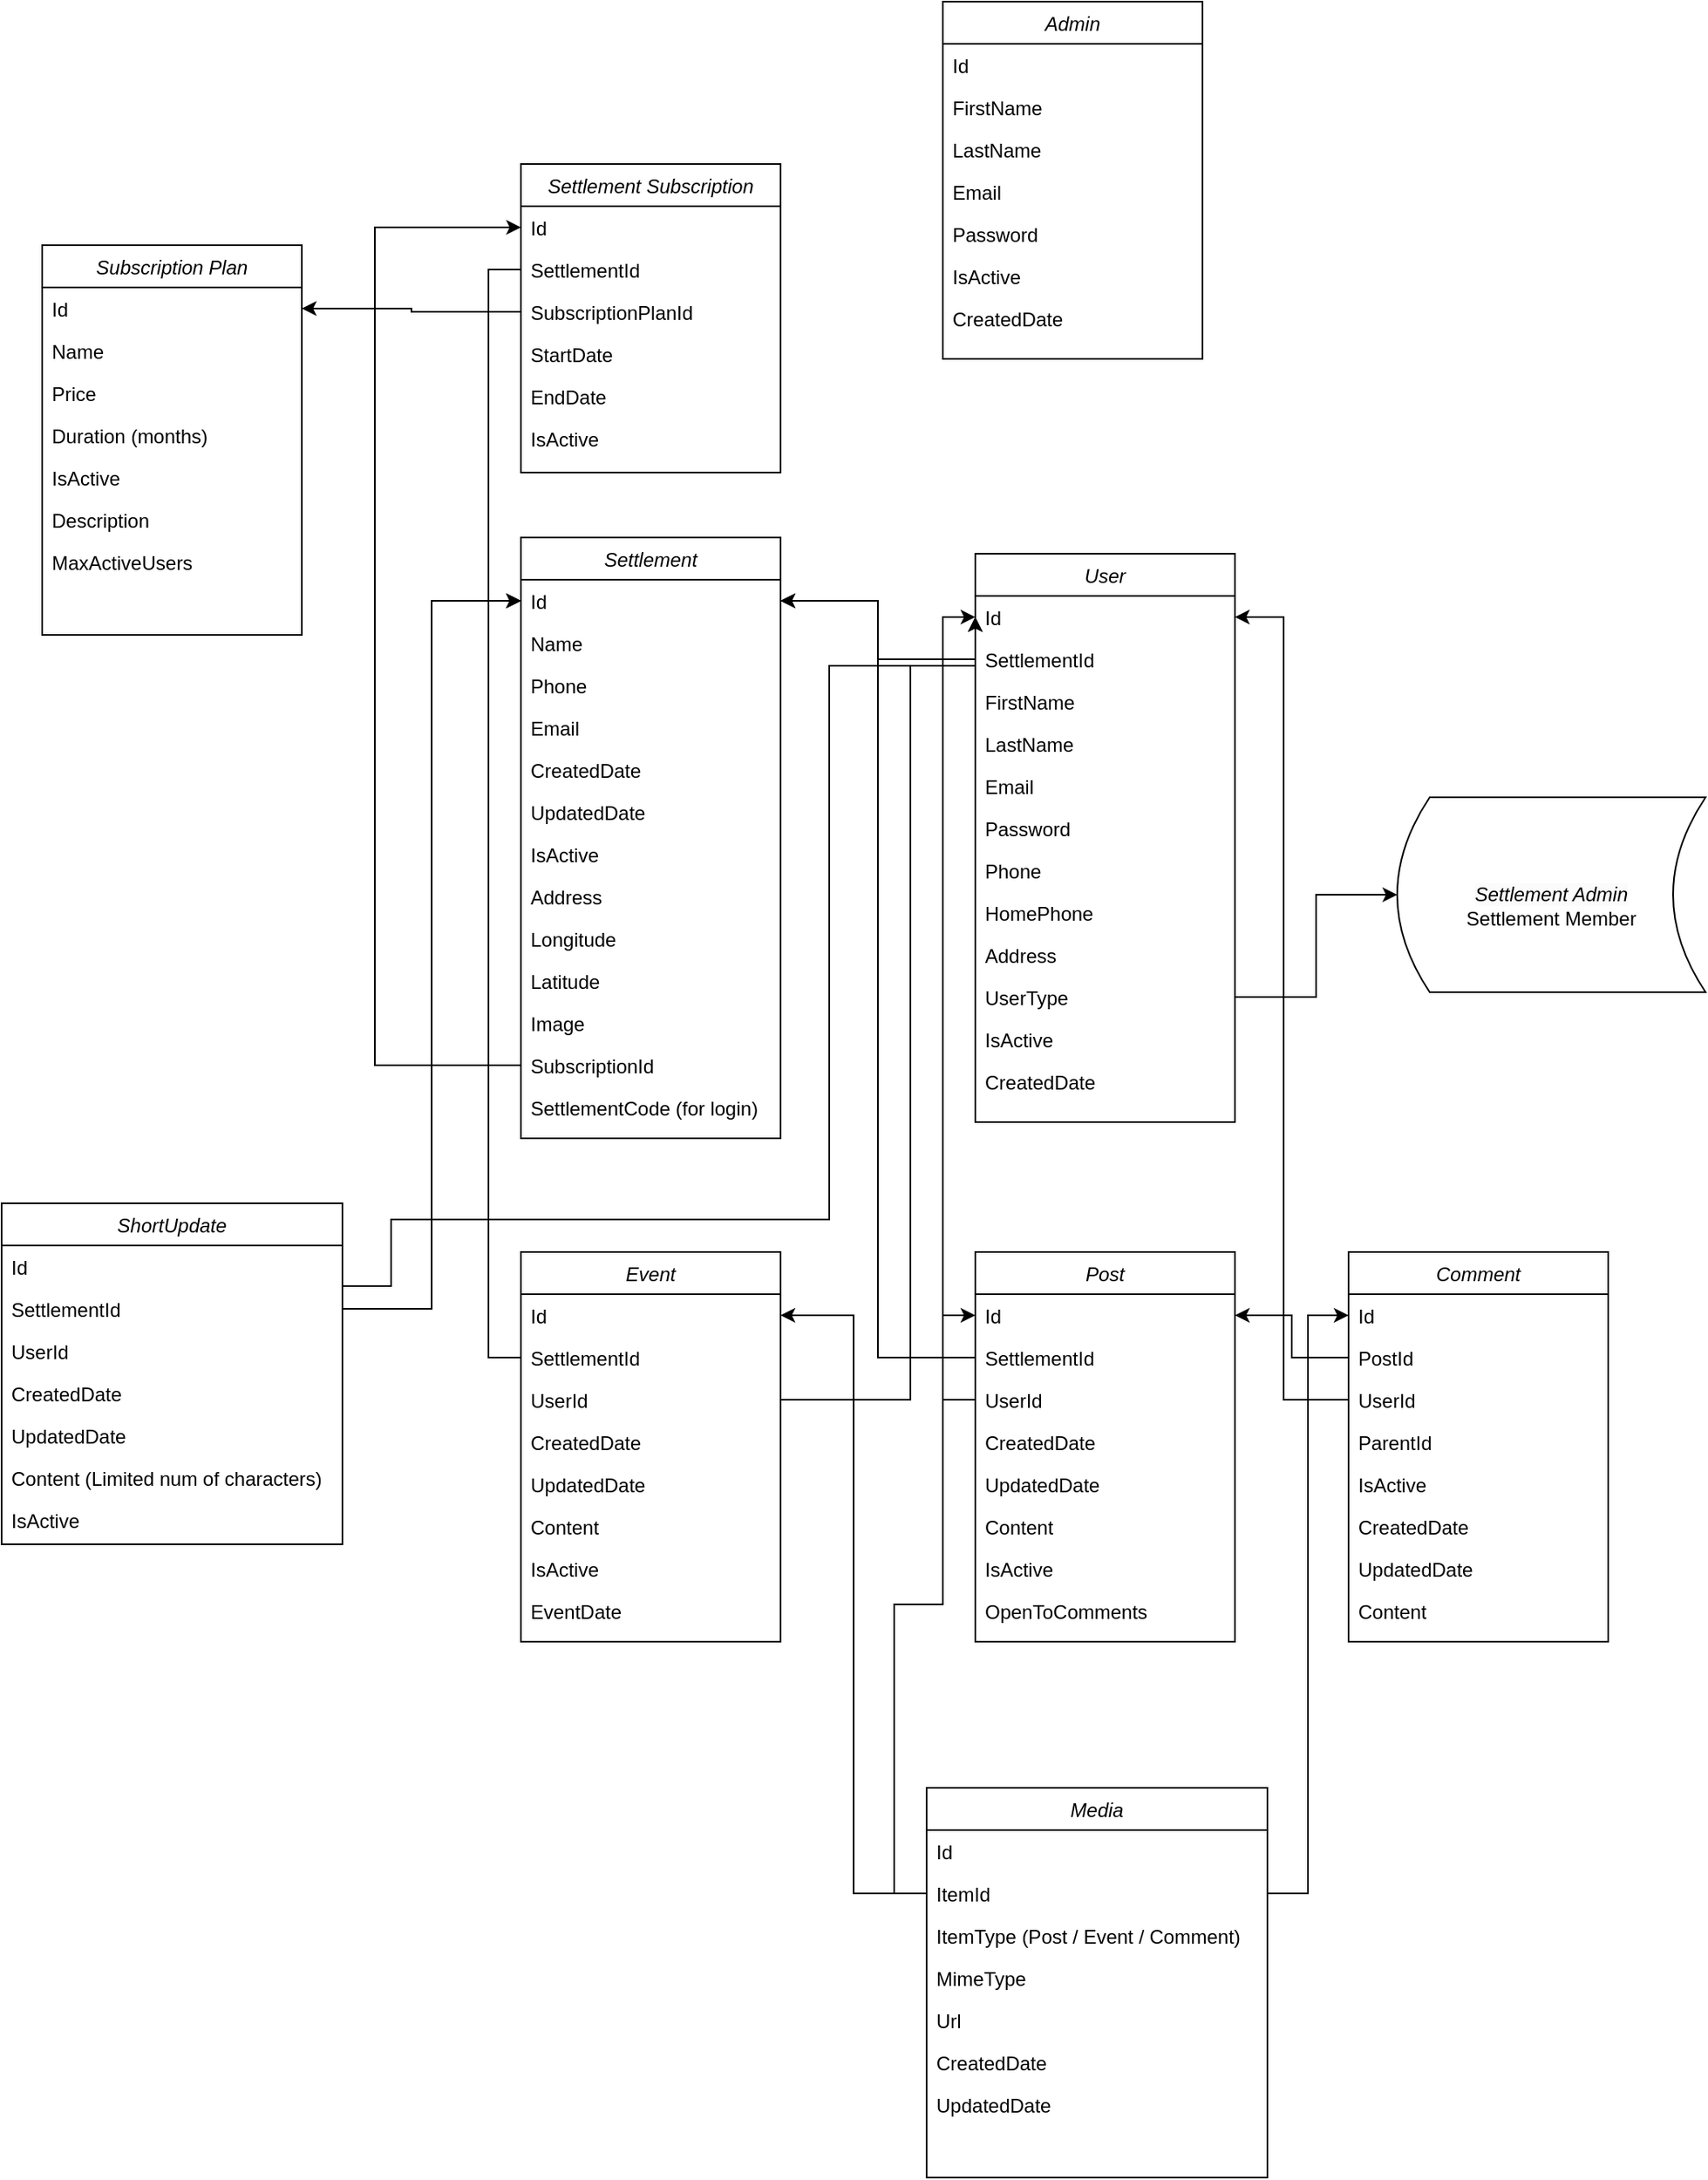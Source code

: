 <mxfile version="21.0.8" type="github">
  <diagram id="C5RBs43oDa-KdzZeNtuy" name="Page-1">
    <mxGraphModel dx="2261" dy="1933" grid="1" gridSize="10" guides="1" tooltips="1" connect="1" arrows="1" fold="1" page="1" pageScale="1" pageWidth="827" pageHeight="1169" math="0" shadow="0">
      <root>
        <mxCell id="WIyWlLk6GJQsqaUBKTNV-0" />
        <mxCell id="WIyWlLk6GJQsqaUBKTNV-1" parent="WIyWlLk6GJQsqaUBKTNV-0" />
        <mxCell id="6Jy79yYlqfqSBgtpnJWL-0" value="Settlement" style="swimlane;fontStyle=2;align=center;verticalAlign=top;childLayout=stackLayout;horizontal=1;startSize=26;horizontalStack=0;resizeParent=1;resizeLast=0;collapsible=1;marginBottom=0;rounded=0;shadow=0;strokeWidth=1;" parent="WIyWlLk6GJQsqaUBKTNV-1" vertex="1">
          <mxGeometry x="270" y="-650" width="160" height="370" as="geometry">
            <mxRectangle x="230" y="140" width="160" height="26" as="alternateBounds" />
          </mxGeometry>
        </mxCell>
        <mxCell id="6Jy79yYlqfqSBgtpnJWL-1" value="Id" style="text;align=left;verticalAlign=top;spacingLeft=4;spacingRight=4;overflow=hidden;rotatable=0;points=[[0,0.5],[1,0.5]];portConstraint=eastwest;" parent="6Jy79yYlqfqSBgtpnJWL-0" vertex="1">
          <mxGeometry y="26" width="160" height="26" as="geometry" />
        </mxCell>
        <mxCell id="6Jy79yYlqfqSBgtpnJWL-2" value="Name" style="text;align=left;verticalAlign=top;spacingLeft=4;spacingRight=4;overflow=hidden;rotatable=0;points=[[0,0.5],[1,0.5]];portConstraint=eastwest;rounded=0;shadow=0;html=0;" parent="6Jy79yYlqfqSBgtpnJWL-0" vertex="1">
          <mxGeometry y="52" width="160" height="26" as="geometry" />
        </mxCell>
        <mxCell id="6Jy79yYlqfqSBgtpnJWL-3" value="Phone" style="text;align=left;verticalAlign=top;spacingLeft=4;spacingRight=4;overflow=hidden;rotatable=0;points=[[0,0.5],[1,0.5]];portConstraint=eastwest;rounded=0;shadow=0;html=0;" parent="6Jy79yYlqfqSBgtpnJWL-0" vertex="1">
          <mxGeometry y="78" width="160" height="26" as="geometry" />
        </mxCell>
        <mxCell id="6Jy79yYlqfqSBgtpnJWL-6" value="Email" style="text;align=left;verticalAlign=top;spacingLeft=4;spacingRight=4;overflow=hidden;rotatable=0;points=[[0,0.5],[1,0.5]];portConstraint=eastwest;rounded=0;shadow=0;html=0;" parent="6Jy79yYlqfqSBgtpnJWL-0" vertex="1">
          <mxGeometry y="104" width="160" height="26" as="geometry" />
        </mxCell>
        <mxCell id="6Jy79yYlqfqSBgtpnJWL-7" value="CreatedDate" style="text;align=left;verticalAlign=top;spacingLeft=4;spacingRight=4;overflow=hidden;rotatable=0;points=[[0,0.5],[1,0.5]];portConstraint=eastwest;rounded=0;shadow=0;html=0;" parent="6Jy79yYlqfqSBgtpnJWL-0" vertex="1">
          <mxGeometry y="130" width="160" height="26" as="geometry" />
        </mxCell>
        <mxCell id="6Jy79yYlqfqSBgtpnJWL-8" value="UpdatedDate" style="text;align=left;verticalAlign=top;spacingLeft=4;spacingRight=4;overflow=hidden;rotatable=0;points=[[0,0.5],[1,0.5]];portConstraint=eastwest;rounded=0;shadow=0;html=0;" parent="6Jy79yYlqfqSBgtpnJWL-0" vertex="1">
          <mxGeometry y="156" width="160" height="26" as="geometry" />
        </mxCell>
        <mxCell id="6Jy79yYlqfqSBgtpnJWL-9" value="IsActive" style="text;align=left;verticalAlign=top;spacingLeft=4;spacingRight=4;overflow=hidden;rotatable=0;points=[[0,0.5],[1,0.5]];portConstraint=eastwest;rounded=0;shadow=0;html=0;" parent="6Jy79yYlqfqSBgtpnJWL-0" vertex="1">
          <mxGeometry y="182" width="160" height="26" as="geometry" />
        </mxCell>
        <mxCell id="6Jy79yYlqfqSBgtpnJWL-11" value="Address" style="text;align=left;verticalAlign=top;spacingLeft=4;spacingRight=4;overflow=hidden;rotatable=0;points=[[0,0.5],[1,0.5]];portConstraint=eastwest;rounded=0;shadow=0;html=0;" parent="6Jy79yYlqfqSBgtpnJWL-0" vertex="1">
          <mxGeometry y="208" width="160" height="26" as="geometry" />
        </mxCell>
        <mxCell id="6Jy79yYlqfqSBgtpnJWL-12" value="Longitude" style="text;align=left;verticalAlign=top;spacingLeft=4;spacingRight=4;overflow=hidden;rotatable=0;points=[[0,0.5],[1,0.5]];portConstraint=eastwest;rounded=0;shadow=0;html=0;" parent="6Jy79yYlqfqSBgtpnJWL-0" vertex="1">
          <mxGeometry y="234" width="160" height="26" as="geometry" />
        </mxCell>
        <mxCell id="6Jy79yYlqfqSBgtpnJWL-13" value="Latitude" style="text;align=left;verticalAlign=top;spacingLeft=4;spacingRight=4;overflow=hidden;rotatable=0;points=[[0,0.5],[1,0.5]];portConstraint=eastwest;rounded=0;shadow=0;html=0;" parent="6Jy79yYlqfqSBgtpnJWL-0" vertex="1">
          <mxGeometry y="260" width="160" height="26" as="geometry" />
        </mxCell>
        <mxCell id="6Jy79yYlqfqSBgtpnJWL-14" value="Image" style="text;align=left;verticalAlign=top;spacingLeft=4;spacingRight=4;overflow=hidden;rotatable=0;points=[[0,0.5],[1,0.5]];portConstraint=eastwest;rounded=0;shadow=0;html=0;" parent="6Jy79yYlqfqSBgtpnJWL-0" vertex="1">
          <mxGeometry y="286" width="160" height="26" as="geometry" />
        </mxCell>
        <mxCell id="6Jy79yYlqfqSBgtpnJWL-34" value="SubscriptionId" style="text;align=left;verticalAlign=top;spacingLeft=4;spacingRight=4;overflow=hidden;rotatable=0;points=[[0,0.5],[1,0.5]];portConstraint=eastwest;rounded=0;shadow=0;html=0;" parent="6Jy79yYlqfqSBgtpnJWL-0" vertex="1">
          <mxGeometry y="312" width="160" height="26" as="geometry" />
        </mxCell>
        <mxCell id="8EByUNq65-14tvnPOCrT-15" value="SettlementCode (for login)" style="text;align=left;verticalAlign=top;spacingLeft=4;spacingRight=4;overflow=hidden;rotatable=0;points=[[0,0.5],[1,0.5]];portConstraint=eastwest;rounded=0;shadow=0;html=0;" vertex="1" parent="6Jy79yYlqfqSBgtpnJWL-0">
          <mxGeometry y="338" width="160" height="26" as="geometry" />
        </mxCell>
        <mxCell id="6Jy79yYlqfqSBgtpnJWL-15" value="User" style="swimlane;fontStyle=2;align=center;verticalAlign=top;childLayout=stackLayout;horizontal=1;startSize=26;horizontalStack=0;resizeParent=1;resizeLast=0;collapsible=1;marginBottom=0;rounded=0;shadow=0;strokeWidth=1;" parent="WIyWlLk6GJQsqaUBKTNV-1" vertex="1">
          <mxGeometry x="550" y="-640" width="160" height="350" as="geometry">
            <mxRectangle x="230" y="140" width="160" height="26" as="alternateBounds" />
          </mxGeometry>
        </mxCell>
        <mxCell id="6Jy79yYlqfqSBgtpnJWL-16" value="Id" style="text;align=left;verticalAlign=top;spacingLeft=4;spacingRight=4;overflow=hidden;rotatable=0;points=[[0,0.5],[1,0.5]];portConstraint=eastwest;" parent="6Jy79yYlqfqSBgtpnJWL-15" vertex="1">
          <mxGeometry y="26" width="160" height="26" as="geometry" />
        </mxCell>
        <mxCell id="6Jy79yYlqfqSBgtpnJWL-22" value="SettlementId" style="text;align=left;verticalAlign=top;spacingLeft=4;spacingRight=4;overflow=hidden;rotatable=0;points=[[0,0.5],[1,0.5]];portConstraint=eastwest;" parent="6Jy79yYlqfqSBgtpnJWL-15" vertex="1">
          <mxGeometry y="52" width="160" height="26" as="geometry" />
        </mxCell>
        <mxCell id="6Jy79yYlqfqSBgtpnJWL-23" value="FirstName" style="text;align=left;verticalAlign=top;spacingLeft=4;spacingRight=4;overflow=hidden;rotatable=0;points=[[0,0.5],[1,0.5]];portConstraint=eastwest;" parent="6Jy79yYlqfqSBgtpnJWL-15" vertex="1">
          <mxGeometry y="78" width="160" height="26" as="geometry" />
        </mxCell>
        <mxCell id="6Jy79yYlqfqSBgtpnJWL-24" value="LastName" style="text;align=left;verticalAlign=top;spacingLeft=4;spacingRight=4;overflow=hidden;rotatable=0;points=[[0,0.5],[1,0.5]];portConstraint=eastwest;" parent="6Jy79yYlqfqSBgtpnJWL-15" vertex="1">
          <mxGeometry y="104" width="160" height="26" as="geometry" />
        </mxCell>
        <mxCell id="6Jy79yYlqfqSBgtpnJWL-25" value="Email" style="text;align=left;verticalAlign=top;spacingLeft=4;spacingRight=4;overflow=hidden;rotatable=0;points=[[0,0.5],[1,0.5]];portConstraint=eastwest;" parent="6Jy79yYlqfqSBgtpnJWL-15" vertex="1">
          <mxGeometry y="130" width="160" height="26" as="geometry" />
        </mxCell>
        <mxCell id="8EByUNq65-14tvnPOCrT-14" value="Password" style="text;align=left;verticalAlign=top;spacingLeft=4;spacingRight=4;overflow=hidden;rotatable=0;points=[[0,0.5],[1,0.5]];portConstraint=eastwest;" vertex="1" parent="6Jy79yYlqfqSBgtpnJWL-15">
          <mxGeometry y="156" width="160" height="26" as="geometry" />
        </mxCell>
        <mxCell id="6Jy79yYlqfqSBgtpnJWL-26" value="Phone" style="text;align=left;verticalAlign=top;spacingLeft=4;spacingRight=4;overflow=hidden;rotatable=0;points=[[0,0.5],[1,0.5]];portConstraint=eastwest;" parent="6Jy79yYlqfqSBgtpnJWL-15" vertex="1">
          <mxGeometry y="182" width="160" height="26" as="geometry" />
        </mxCell>
        <mxCell id="6Jy79yYlqfqSBgtpnJWL-27" value="HomePhone" style="text;align=left;verticalAlign=top;spacingLeft=4;spacingRight=4;overflow=hidden;rotatable=0;points=[[0,0.5],[1,0.5]];portConstraint=eastwest;" parent="6Jy79yYlqfqSBgtpnJWL-15" vertex="1">
          <mxGeometry y="208" width="160" height="26" as="geometry" />
        </mxCell>
        <mxCell id="6Jy79yYlqfqSBgtpnJWL-28" value="Address" style="text;align=left;verticalAlign=top;spacingLeft=4;spacingRight=4;overflow=hidden;rotatable=0;points=[[0,0.5],[1,0.5]];portConstraint=eastwest;" parent="6Jy79yYlqfqSBgtpnJWL-15" vertex="1">
          <mxGeometry y="234" width="160" height="26" as="geometry" />
        </mxCell>
        <mxCell id="6Jy79yYlqfqSBgtpnJWL-29" value="UserType" style="text;align=left;verticalAlign=top;spacingLeft=4;spacingRight=4;overflow=hidden;rotatable=0;points=[[0,0.5],[1,0.5]];portConstraint=eastwest;" parent="6Jy79yYlqfqSBgtpnJWL-15" vertex="1">
          <mxGeometry y="260" width="160" height="26" as="geometry" />
        </mxCell>
        <mxCell id="6Jy79yYlqfqSBgtpnJWL-33" value="IsActive" style="text;align=left;verticalAlign=top;spacingLeft=4;spacingRight=4;overflow=hidden;rotatable=0;points=[[0,0.5],[1,0.5]];portConstraint=eastwest;" parent="6Jy79yYlqfqSBgtpnJWL-15" vertex="1">
          <mxGeometry y="286" width="160" height="26" as="geometry" />
        </mxCell>
        <mxCell id="8EByUNq65-14tvnPOCrT-13" value="CreatedDate" style="text;align=left;verticalAlign=top;spacingLeft=4;spacingRight=4;overflow=hidden;rotatable=0;points=[[0,0.5],[1,0.5]];portConstraint=eastwest;" vertex="1" parent="6Jy79yYlqfqSBgtpnJWL-15">
          <mxGeometry y="312" width="160" height="26" as="geometry" />
        </mxCell>
        <mxCell id="6Jy79yYlqfqSBgtpnJWL-30" value="&lt;br&gt;&lt;span style=&quot;color: rgb(0, 0, 0); font-family: Helvetica; font-size: 12px; font-style: italic; font-variant-ligatures: normal; font-variant-caps: normal; font-weight: 400; letter-spacing: normal; orphans: 2; text-align: center; text-indent: 0px; text-transform: none; widows: 2; word-spacing: 0px; -webkit-text-stroke-width: 0px; background-color: rgb(251, 251, 251); text-decoration-thickness: initial; text-decoration-style: initial; text-decoration-color: initial; float: none; display: inline !important;&quot;&gt;Settlement Admin&lt;br&gt;&lt;/span&gt;Settlement Member" style="shape=dataStorage;whiteSpace=wrap;html=1;fixedSize=1;" parent="WIyWlLk6GJQsqaUBKTNV-1" vertex="1">
          <mxGeometry x="810" y="-490" width="190" height="120" as="geometry" />
        </mxCell>
        <mxCell id="6Jy79yYlqfqSBgtpnJWL-31" style="edgeStyle=orthogonalEdgeStyle;rounded=0;orthogonalLoop=1;jettySize=auto;html=1;entryX=0;entryY=0.5;entryDx=0;entryDy=0;" parent="WIyWlLk6GJQsqaUBKTNV-1" source="6Jy79yYlqfqSBgtpnJWL-29" target="6Jy79yYlqfqSBgtpnJWL-30" edge="1">
          <mxGeometry relative="1" as="geometry" />
        </mxCell>
        <mxCell id="6Jy79yYlqfqSBgtpnJWL-32" style="edgeStyle=orthogonalEdgeStyle;rounded=0;orthogonalLoop=1;jettySize=auto;html=1;entryX=1;entryY=0.5;entryDx=0;entryDy=0;" parent="WIyWlLk6GJQsqaUBKTNV-1" source="6Jy79yYlqfqSBgtpnJWL-22" target="6Jy79yYlqfqSBgtpnJWL-1" edge="1">
          <mxGeometry relative="1" as="geometry" />
        </mxCell>
        <mxCell id="6Jy79yYlqfqSBgtpnJWL-35" value="Post" style="swimlane;fontStyle=2;align=center;verticalAlign=top;childLayout=stackLayout;horizontal=1;startSize=26;horizontalStack=0;resizeParent=1;resizeLast=0;collapsible=1;marginBottom=0;rounded=0;shadow=0;strokeWidth=1;" parent="WIyWlLk6GJQsqaUBKTNV-1" vertex="1">
          <mxGeometry x="550" y="-210" width="160" height="240" as="geometry">
            <mxRectangle x="230" y="140" width="160" height="26" as="alternateBounds" />
          </mxGeometry>
        </mxCell>
        <mxCell id="6Jy79yYlqfqSBgtpnJWL-36" value="Id" style="text;align=left;verticalAlign=top;spacingLeft=4;spacingRight=4;overflow=hidden;rotatable=0;points=[[0,0.5],[1,0.5]];portConstraint=eastwest;" parent="6Jy79yYlqfqSBgtpnJWL-35" vertex="1">
          <mxGeometry y="26" width="160" height="26" as="geometry" />
        </mxCell>
        <mxCell id="6Jy79yYlqfqSBgtpnJWL-37" value="SettlementId" style="text;align=left;verticalAlign=top;spacingLeft=4;spacingRight=4;overflow=hidden;rotatable=0;points=[[0,0.5],[1,0.5]];portConstraint=eastwest;" parent="6Jy79yYlqfqSBgtpnJWL-35" vertex="1">
          <mxGeometry y="52" width="160" height="26" as="geometry" />
        </mxCell>
        <mxCell id="6Jy79yYlqfqSBgtpnJWL-38" value="UserId" style="text;align=left;verticalAlign=top;spacingLeft=4;spacingRight=4;overflow=hidden;rotatable=0;points=[[0,0.5],[1,0.5]];portConstraint=eastwest;" parent="6Jy79yYlqfqSBgtpnJWL-35" vertex="1">
          <mxGeometry y="78" width="160" height="26" as="geometry" />
        </mxCell>
        <mxCell id="6Jy79yYlqfqSBgtpnJWL-39" value="CreatedDate" style="text;align=left;verticalAlign=top;spacingLeft=4;spacingRight=4;overflow=hidden;rotatable=0;points=[[0,0.5],[1,0.5]];portConstraint=eastwest;" parent="6Jy79yYlqfqSBgtpnJWL-35" vertex="1">
          <mxGeometry y="104" width="160" height="26" as="geometry" />
        </mxCell>
        <mxCell id="6Jy79yYlqfqSBgtpnJWL-40" value="UpdatedDate" style="text;align=left;verticalAlign=top;spacingLeft=4;spacingRight=4;overflow=hidden;rotatable=0;points=[[0,0.5],[1,0.5]];portConstraint=eastwest;" parent="6Jy79yYlqfqSBgtpnJWL-35" vertex="1">
          <mxGeometry y="130" width="160" height="26" as="geometry" />
        </mxCell>
        <mxCell id="6Jy79yYlqfqSBgtpnJWL-41" value="Content" style="text;align=left;verticalAlign=top;spacingLeft=4;spacingRight=4;overflow=hidden;rotatable=0;points=[[0,0.5],[1,0.5]];portConstraint=eastwest;" parent="6Jy79yYlqfqSBgtpnJWL-35" vertex="1">
          <mxGeometry y="156" width="160" height="26" as="geometry" />
        </mxCell>
        <mxCell id="6Jy79yYlqfqSBgtpnJWL-45" value="IsActive" style="text;align=left;verticalAlign=top;spacingLeft=4;spacingRight=4;overflow=hidden;rotatable=0;points=[[0,0.5],[1,0.5]];portConstraint=eastwest;" parent="6Jy79yYlqfqSBgtpnJWL-35" vertex="1">
          <mxGeometry y="182" width="160" height="26" as="geometry" />
        </mxCell>
        <mxCell id="6Jy79yYlqfqSBgtpnJWL-49" value="OpenToComments" style="text;align=left;verticalAlign=top;spacingLeft=4;spacingRight=4;overflow=hidden;rotatable=0;points=[[0,0.5],[1,0.5]];portConstraint=eastwest;" parent="6Jy79yYlqfqSBgtpnJWL-35" vertex="1">
          <mxGeometry y="208" width="160" height="26" as="geometry" />
        </mxCell>
        <mxCell id="6Jy79yYlqfqSBgtpnJWL-47" style="edgeStyle=orthogonalEdgeStyle;rounded=0;orthogonalLoop=1;jettySize=auto;html=1;entryX=1;entryY=0.5;entryDx=0;entryDy=0;" parent="WIyWlLk6GJQsqaUBKTNV-1" source="6Jy79yYlqfqSBgtpnJWL-37" target="6Jy79yYlqfqSBgtpnJWL-1" edge="1">
          <mxGeometry relative="1" as="geometry" />
        </mxCell>
        <mxCell id="6Jy79yYlqfqSBgtpnJWL-48" style="edgeStyle=orthogonalEdgeStyle;rounded=0;orthogonalLoop=1;jettySize=auto;html=1;entryX=0;entryY=0.5;entryDx=0;entryDy=0;" parent="WIyWlLk6GJQsqaUBKTNV-1" source="6Jy79yYlqfqSBgtpnJWL-38" target="6Jy79yYlqfqSBgtpnJWL-16" edge="1">
          <mxGeometry relative="1" as="geometry" />
        </mxCell>
        <mxCell id="6Jy79yYlqfqSBgtpnJWL-50" value="Event" style="swimlane;fontStyle=2;align=center;verticalAlign=top;childLayout=stackLayout;horizontal=1;startSize=26;horizontalStack=0;resizeParent=1;resizeLast=0;collapsible=1;marginBottom=0;rounded=0;shadow=0;strokeWidth=1;" parent="WIyWlLk6GJQsqaUBKTNV-1" vertex="1">
          <mxGeometry x="270" y="-210" width="160" height="240" as="geometry">
            <mxRectangle x="230" y="140" width="160" height="26" as="alternateBounds" />
          </mxGeometry>
        </mxCell>
        <mxCell id="6Jy79yYlqfqSBgtpnJWL-51" value="Id" style="text;align=left;verticalAlign=top;spacingLeft=4;spacingRight=4;overflow=hidden;rotatable=0;points=[[0,0.5],[1,0.5]];portConstraint=eastwest;" parent="6Jy79yYlqfqSBgtpnJWL-50" vertex="1">
          <mxGeometry y="26" width="160" height="26" as="geometry" />
        </mxCell>
        <mxCell id="6Jy79yYlqfqSBgtpnJWL-52" value="SettlementId" style="text;align=left;verticalAlign=top;spacingLeft=4;spacingRight=4;overflow=hidden;rotatable=0;points=[[0,0.5],[1,0.5]];portConstraint=eastwest;" parent="6Jy79yYlqfqSBgtpnJWL-50" vertex="1">
          <mxGeometry y="52" width="160" height="26" as="geometry" />
        </mxCell>
        <mxCell id="6Jy79yYlqfqSBgtpnJWL-53" value="UserId" style="text;align=left;verticalAlign=top;spacingLeft=4;spacingRight=4;overflow=hidden;rotatable=0;points=[[0,0.5],[1,0.5]];portConstraint=eastwest;" parent="6Jy79yYlqfqSBgtpnJWL-50" vertex="1">
          <mxGeometry y="78" width="160" height="26" as="geometry" />
        </mxCell>
        <mxCell id="6Jy79yYlqfqSBgtpnJWL-54" value="CreatedDate" style="text;align=left;verticalAlign=top;spacingLeft=4;spacingRight=4;overflow=hidden;rotatable=0;points=[[0,0.5],[1,0.5]];portConstraint=eastwest;" parent="6Jy79yYlqfqSBgtpnJWL-50" vertex="1">
          <mxGeometry y="104" width="160" height="26" as="geometry" />
        </mxCell>
        <mxCell id="6Jy79yYlqfqSBgtpnJWL-55" value="UpdatedDate" style="text;align=left;verticalAlign=top;spacingLeft=4;spacingRight=4;overflow=hidden;rotatable=0;points=[[0,0.5],[1,0.5]];portConstraint=eastwest;" parent="6Jy79yYlqfqSBgtpnJWL-50" vertex="1">
          <mxGeometry y="130" width="160" height="26" as="geometry" />
        </mxCell>
        <mxCell id="6Jy79yYlqfqSBgtpnJWL-56" value="Content" style="text;align=left;verticalAlign=top;spacingLeft=4;spacingRight=4;overflow=hidden;rotatable=0;points=[[0,0.5],[1,0.5]];portConstraint=eastwest;" parent="6Jy79yYlqfqSBgtpnJWL-50" vertex="1">
          <mxGeometry y="156" width="160" height="26" as="geometry" />
        </mxCell>
        <mxCell id="6Jy79yYlqfqSBgtpnJWL-57" value="IsActive" style="text;align=left;verticalAlign=top;spacingLeft=4;spacingRight=4;overflow=hidden;rotatable=0;points=[[0,0.5],[1,0.5]];portConstraint=eastwest;" parent="6Jy79yYlqfqSBgtpnJWL-50" vertex="1">
          <mxGeometry y="182" width="160" height="26" as="geometry" />
        </mxCell>
        <mxCell id="6Jy79yYlqfqSBgtpnJWL-61" value="EventDate" style="text;align=left;verticalAlign=top;spacingLeft=4;spacingRight=4;overflow=hidden;rotatable=0;points=[[0,0.5],[1,0.5]];portConstraint=eastwest;" parent="6Jy79yYlqfqSBgtpnJWL-50" vertex="1">
          <mxGeometry y="208" width="160" height="26" as="geometry" />
        </mxCell>
        <mxCell id="6Jy79yYlqfqSBgtpnJWL-59" style="edgeStyle=orthogonalEdgeStyle;rounded=0;orthogonalLoop=1;jettySize=auto;html=1;entryX=0;entryY=0.5;entryDx=0;entryDy=0;" parent="WIyWlLk6GJQsqaUBKTNV-1" source="6Jy79yYlqfqSBgtpnJWL-52" target="6Jy79yYlqfqSBgtpnJWL-1" edge="1">
          <mxGeometry relative="1" as="geometry" />
        </mxCell>
        <mxCell id="6Jy79yYlqfqSBgtpnJWL-60" style="edgeStyle=orthogonalEdgeStyle;rounded=0;orthogonalLoop=1;jettySize=auto;html=1;entryX=0;entryY=0.5;entryDx=0;entryDy=0;exitX=1;exitY=0.5;exitDx=0;exitDy=0;" parent="WIyWlLk6GJQsqaUBKTNV-1" source="6Jy79yYlqfqSBgtpnJWL-53" target="6Jy79yYlqfqSBgtpnJWL-16" edge="1">
          <mxGeometry relative="1" as="geometry">
            <Array as="points">
              <mxPoint x="510" y="-119" />
              <mxPoint x="510" y="-571" />
              <mxPoint x="550" y="-571" />
            </Array>
          </mxGeometry>
        </mxCell>
        <mxCell id="6Jy79yYlqfqSBgtpnJWL-62" value="Comment" style="swimlane;fontStyle=2;align=center;verticalAlign=top;childLayout=stackLayout;horizontal=1;startSize=26;horizontalStack=0;resizeParent=1;resizeLast=0;collapsible=1;marginBottom=0;rounded=0;shadow=0;strokeWidth=1;" parent="WIyWlLk6GJQsqaUBKTNV-1" vertex="1">
          <mxGeometry x="780" y="-210" width="160" height="240" as="geometry">
            <mxRectangle x="230" y="140" width="160" height="26" as="alternateBounds" />
          </mxGeometry>
        </mxCell>
        <mxCell id="6Jy79yYlqfqSBgtpnJWL-63" value="Id" style="text;align=left;verticalAlign=top;spacingLeft=4;spacingRight=4;overflow=hidden;rotatable=0;points=[[0,0.5],[1,0.5]];portConstraint=eastwest;" parent="6Jy79yYlqfqSBgtpnJWL-62" vertex="1">
          <mxGeometry y="26" width="160" height="26" as="geometry" />
        </mxCell>
        <mxCell id="6Jy79yYlqfqSBgtpnJWL-64" value="PostId" style="text;align=left;verticalAlign=top;spacingLeft=4;spacingRight=4;overflow=hidden;rotatable=0;points=[[0,0.5],[1,0.5]];portConstraint=eastwest;" parent="6Jy79yYlqfqSBgtpnJWL-62" vertex="1">
          <mxGeometry y="52" width="160" height="26" as="geometry" />
        </mxCell>
        <mxCell id="6Jy79yYlqfqSBgtpnJWL-65" value="UserId" style="text;align=left;verticalAlign=top;spacingLeft=4;spacingRight=4;overflow=hidden;rotatable=0;points=[[0,0.5],[1,0.5]];portConstraint=eastwest;" parent="6Jy79yYlqfqSBgtpnJWL-62" vertex="1">
          <mxGeometry y="78" width="160" height="26" as="geometry" />
        </mxCell>
        <mxCell id="6Jy79yYlqfqSBgtpnJWL-69" value="ParentId" style="text;align=left;verticalAlign=top;spacingLeft=4;spacingRight=4;overflow=hidden;rotatable=0;points=[[0,0.5],[1,0.5]];portConstraint=eastwest;" parent="6Jy79yYlqfqSBgtpnJWL-62" vertex="1">
          <mxGeometry y="104" width="160" height="26" as="geometry" />
        </mxCell>
        <mxCell id="6Jy79yYlqfqSBgtpnJWL-66" value="IsActive" style="text;align=left;verticalAlign=top;spacingLeft=4;spacingRight=4;overflow=hidden;rotatable=0;points=[[0,0.5],[1,0.5]];portConstraint=eastwest;" parent="6Jy79yYlqfqSBgtpnJWL-62" vertex="1">
          <mxGeometry y="130" width="160" height="26" as="geometry" />
        </mxCell>
        <mxCell id="6Jy79yYlqfqSBgtpnJWL-67" value="CreatedDate" style="text;align=left;verticalAlign=top;spacingLeft=4;spacingRight=4;overflow=hidden;rotatable=0;points=[[0,0.5],[1,0.5]];portConstraint=eastwest;" parent="6Jy79yYlqfqSBgtpnJWL-62" vertex="1">
          <mxGeometry y="156" width="160" height="26" as="geometry" />
        </mxCell>
        <mxCell id="6Jy79yYlqfqSBgtpnJWL-68" value="UpdatedDate" style="text;align=left;verticalAlign=top;spacingLeft=4;spacingRight=4;overflow=hidden;rotatable=0;points=[[0,0.5],[1,0.5]];portConstraint=eastwest;" parent="6Jy79yYlqfqSBgtpnJWL-62" vertex="1">
          <mxGeometry y="182" width="160" height="26" as="geometry" />
        </mxCell>
        <mxCell id="6Jy79yYlqfqSBgtpnJWL-74" value="Content" style="text;align=left;verticalAlign=top;spacingLeft=4;spacingRight=4;overflow=hidden;rotatable=0;points=[[0,0.5],[1,0.5]];portConstraint=eastwest;" parent="6Jy79yYlqfqSBgtpnJWL-62" vertex="1">
          <mxGeometry y="208" width="160" height="26" as="geometry" />
        </mxCell>
        <mxCell id="6Jy79yYlqfqSBgtpnJWL-71" style="edgeStyle=orthogonalEdgeStyle;rounded=0;orthogonalLoop=1;jettySize=auto;html=1;entryX=1;entryY=0.5;entryDx=0;entryDy=0;" parent="WIyWlLk6GJQsqaUBKTNV-1" source="6Jy79yYlqfqSBgtpnJWL-64" target="6Jy79yYlqfqSBgtpnJWL-36" edge="1">
          <mxGeometry relative="1" as="geometry" />
        </mxCell>
        <mxCell id="6Jy79yYlqfqSBgtpnJWL-72" style="edgeStyle=orthogonalEdgeStyle;rounded=0;orthogonalLoop=1;jettySize=auto;html=1;entryX=1;entryY=0.5;entryDx=0;entryDy=0;exitX=0;exitY=0.5;exitDx=0;exitDy=0;" parent="WIyWlLk6GJQsqaUBKTNV-1" source="6Jy79yYlqfqSBgtpnJWL-65" target="6Jy79yYlqfqSBgtpnJWL-16" edge="1">
          <mxGeometry relative="1" as="geometry">
            <Array as="points">
              <mxPoint x="740" y="-119" />
              <mxPoint x="740" y="-601" />
            </Array>
          </mxGeometry>
        </mxCell>
        <mxCell id="6Jy79yYlqfqSBgtpnJWL-75" value="Media" style="swimlane;fontStyle=2;align=center;verticalAlign=top;childLayout=stackLayout;horizontal=1;startSize=26;horizontalStack=0;resizeParent=1;resizeLast=0;collapsible=1;marginBottom=0;rounded=0;shadow=0;strokeWidth=1;" parent="WIyWlLk6GJQsqaUBKTNV-1" vertex="1">
          <mxGeometry x="520" y="120" width="210" height="240" as="geometry">
            <mxRectangle x="230" y="140" width="160" height="26" as="alternateBounds" />
          </mxGeometry>
        </mxCell>
        <mxCell id="6Jy79yYlqfqSBgtpnJWL-76" value="Id" style="text;align=left;verticalAlign=top;spacingLeft=4;spacingRight=4;overflow=hidden;rotatable=0;points=[[0,0.5],[1,0.5]];portConstraint=eastwest;" parent="6Jy79yYlqfqSBgtpnJWL-75" vertex="1">
          <mxGeometry y="26" width="210" height="26" as="geometry" />
        </mxCell>
        <mxCell id="6Jy79yYlqfqSBgtpnJWL-77" value="ItemId" style="text;align=left;verticalAlign=top;spacingLeft=4;spacingRight=4;overflow=hidden;rotatable=0;points=[[0,0.5],[1,0.5]];portConstraint=eastwest;" parent="6Jy79yYlqfqSBgtpnJWL-75" vertex="1">
          <mxGeometry y="52" width="210" height="26" as="geometry" />
        </mxCell>
        <mxCell id="6Jy79yYlqfqSBgtpnJWL-78" value="ItemType (Post / Event / Comment)" style="text;align=left;verticalAlign=top;spacingLeft=4;spacingRight=4;overflow=hidden;rotatable=0;points=[[0,0.5],[1,0.5]];portConstraint=eastwest;" parent="6Jy79yYlqfqSBgtpnJWL-75" vertex="1">
          <mxGeometry y="78" width="210" height="26" as="geometry" />
        </mxCell>
        <mxCell id="6Jy79yYlqfqSBgtpnJWL-79" value="MimeType" style="text;align=left;verticalAlign=top;spacingLeft=4;spacingRight=4;overflow=hidden;rotatable=0;points=[[0,0.5],[1,0.5]];portConstraint=eastwest;" parent="6Jy79yYlqfqSBgtpnJWL-75" vertex="1">
          <mxGeometry y="104" width="210" height="26" as="geometry" />
        </mxCell>
        <mxCell id="6Jy79yYlqfqSBgtpnJWL-80" value="Url" style="text;align=left;verticalAlign=top;spacingLeft=4;spacingRight=4;overflow=hidden;rotatable=0;points=[[0,0.5],[1,0.5]];portConstraint=eastwest;" parent="6Jy79yYlqfqSBgtpnJWL-75" vertex="1">
          <mxGeometry y="130" width="210" height="26" as="geometry" />
        </mxCell>
        <mxCell id="6Jy79yYlqfqSBgtpnJWL-81" value="CreatedDate" style="text;align=left;verticalAlign=top;spacingLeft=4;spacingRight=4;overflow=hidden;rotatable=0;points=[[0,0.5],[1,0.5]];portConstraint=eastwest;" parent="6Jy79yYlqfqSBgtpnJWL-75" vertex="1">
          <mxGeometry y="156" width="210" height="26" as="geometry" />
        </mxCell>
        <mxCell id="6Jy79yYlqfqSBgtpnJWL-82" value="UpdatedDate" style="text;align=left;verticalAlign=top;spacingLeft=4;spacingRight=4;overflow=hidden;rotatable=0;points=[[0,0.5],[1,0.5]];portConstraint=eastwest;" parent="6Jy79yYlqfqSBgtpnJWL-75" vertex="1">
          <mxGeometry y="182" width="210" height="26" as="geometry" />
        </mxCell>
        <mxCell id="6Jy79yYlqfqSBgtpnJWL-84" style="edgeStyle=orthogonalEdgeStyle;rounded=0;orthogonalLoop=1;jettySize=auto;html=1;entryX=0;entryY=0.5;entryDx=0;entryDy=0;" parent="WIyWlLk6GJQsqaUBKTNV-1" source="6Jy79yYlqfqSBgtpnJWL-77" target="6Jy79yYlqfqSBgtpnJWL-63" edge="1">
          <mxGeometry relative="1" as="geometry" />
        </mxCell>
        <mxCell id="6Jy79yYlqfqSBgtpnJWL-86" style="edgeStyle=orthogonalEdgeStyle;rounded=0;orthogonalLoop=1;jettySize=auto;html=1;entryX=0;entryY=0.5;entryDx=0;entryDy=0;" parent="WIyWlLk6GJQsqaUBKTNV-1" source="6Jy79yYlqfqSBgtpnJWL-77" target="6Jy79yYlqfqSBgtpnJWL-36" edge="1">
          <mxGeometry relative="1" as="geometry">
            <Array as="points">
              <mxPoint x="500" y="185" />
              <mxPoint x="500" y="7" />
              <mxPoint x="530" y="7" />
              <mxPoint x="530" y="-171" />
            </Array>
          </mxGeometry>
        </mxCell>
        <mxCell id="6Jy79yYlqfqSBgtpnJWL-87" style="edgeStyle=orthogonalEdgeStyle;rounded=0;orthogonalLoop=1;jettySize=auto;html=1;entryX=1;entryY=0.5;entryDx=0;entryDy=0;" parent="WIyWlLk6GJQsqaUBKTNV-1" source="6Jy79yYlqfqSBgtpnJWL-77" target="6Jy79yYlqfqSBgtpnJWL-51" edge="1">
          <mxGeometry relative="1" as="geometry" />
        </mxCell>
        <mxCell id="6Jy79yYlqfqSBgtpnJWL-88" value="ShortUpdate" style="swimlane;fontStyle=2;align=center;verticalAlign=top;childLayout=stackLayout;horizontal=1;startSize=26;horizontalStack=0;resizeParent=1;resizeLast=0;collapsible=1;marginBottom=0;rounded=0;shadow=0;strokeWidth=1;" parent="WIyWlLk6GJQsqaUBKTNV-1" vertex="1">
          <mxGeometry x="-50" y="-240" width="210" height="210" as="geometry">
            <mxRectangle x="230" y="140" width="160" height="26" as="alternateBounds" />
          </mxGeometry>
        </mxCell>
        <mxCell id="6Jy79yYlqfqSBgtpnJWL-89" value="Id" style="text;align=left;verticalAlign=top;spacingLeft=4;spacingRight=4;overflow=hidden;rotatable=0;points=[[0,0.5],[1,0.5]];portConstraint=eastwest;" parent="6Jy79yYlqfqSBgtpnJWL-88" vertex="1">
          <mxGeometry y="26" width="210" height="26" as="geometry" />
        </mxCell>
        <mxCell id="6Jy79yYlqfqSBgtpnJWL-90" value="SettlementId" style="text;align=left;verticalAlign=top;spacingLeft=4;spacingRight=4;overflow=hidden;rotatable=0;points=[[0,0.5],[1,0.5]];portConstraint=eastwest;" parent="6Jy79yYlqfqSBgtpnJWL-88" vertex="1">
          <mxGeometry y="52" width="210" height="26" as="geometry" />
        </mxCell>
        <mxCell id="6Jy79yYlqfqSBgtpnJWL-91" value="UserId" style="text;align=left;verticalAlign=top;spacingLeft=4;spacingRight=4;overflow=hidden;rotatable=0;points=[[0,0.5],[1,0.5]];portConstraint=eastwest;" parent="6Jy79yYlqfqSBgtpnJWL-88" vertex="1">
          <mxGeometry y="78" width="210" height="26" as="geometry" />
        </mxCell>
        <mxCell id="6Jy79yYlqfqSBgtpnJWL-92" value="CreatedDate" style="text;align=left;verticalAlign=top;spacingLeft=4;spacingRight=4;overflow=hidden;rotatable=0;points=[[0,0.5],[1,0.5]];portConstraint=eastwest;" parent="6Jy79yYlqfqSBgtpnJWL-88" vertex="1">
          <mxGeometry y="104" width="210" height="26" as="geometry" />
        </mxCell>
        <mxCell id="6Jy79yYlqfqSBgtpnJWL-93" value="UpdatedDate" style="text;align=left;verticalAlign=top;spacingLeft=4;spacingRight=4;overflow=hidden;rotatable=0;points=[[0,0.5],[1,0.5]];portConstraint=eastwest;" parent="6Jy79yYlqfqSBgtpnJWL-88" vertex="1">
          <mxGeometry y="130" width="210" height="26" as="geometry" />
        </mxCell>
        <mxCell id="6Jy79yYlqfqSBgtpnJWL-94" value="Content (Limited num of characters)" style="text;align=left;verticalAlign=top;spacingLeft=4;spacingRight=4;overflow=hidden;rotatable=0;points=[[0,0.5],[1,0.5]];portConstraint=eastwest;" parent="6Jy79yYlqfqSBgtpnJWL-88" vertex="1">
          <mxGeometry y="156" width="210" height="26" as="geometry" />
        </mxCell>
        <mxCell id="6Jy79yYlqfqSBgtpnJWL-95" value="IsActive" style="text;align=left;verticalAlign=top;spacingLeft=4;spacingRight=4;overflow=hidden;rotatable=0;points=[[0,0.5],[1,0.5]];portConstraint=eastwest;" parent="6Jy79yYlqfqSBgtpnJWL-88" vertex="1">
          <mxGeometry y="182" width="210" height="26" as="geometry" />
        </mxCell>
        <mxCell id="6Jy79yYlqfqSBgtpnJWL-97" style="edgeStyle=orthogonalEdgeStyle;rounded=0;orthogonalLoop=1;jettySize=auto;html=1;entryX=0;entryY=0.5;entryDx=0;entryDy=0;" parent="WIyWlLk6GJQsqaUBKTNV-1" source="6Jy79yYlqfqSBgtpnJWL-90" target="6Jy79yYlqfqSBgtpnJWL-1" edge="1">
          <mxGeometry relative="1" as="geometry" />
        </mxCell>
        <mxCell id="6Jy79yYlqfqSBgtpnJWL-99" value="Subscription Plan" style="swimlane;fontStyle=2;align=center;verticalAlign=top;childLayout=stackLayout;horizontal=1;startSize=26;horizontalStack=0;resizeParent=1;resizeLast=0;collapsible=1;marginBottom=0;rounded=0;shadow=0;strokeWidth=1;" parent="WIyWlLk6GJQsqaUBKTNV-1" vertex="1">
          <mxGeometry x="-25" y="-830" width="160" height="240" as="geometry">
            <mxRectangle x="230" y="140" width="160" height="26" as="alternateBounds" />
          </mxGeometry>
        </mxCell>
        <mxCell id="6Jy79yYlqfqSBgtpnJWL-100" value="Id" style="text;align=left;verticalAlign=top;spacingLeft=4;spacingRight=4;overflow=hidden;rotatable=0;points=[[0,0.5],[1,0.5]];portConstraint=eastwest;" parent="6Jy79yYlqfqSBgtpnJWL-99" vertex="1">
          <mxGeometry y="26" width="160" height="26" as="geometry" />
        </mxCell>
        <mxCell id="6Jy79yYlqfqSBgtpnJWL-101" value="Name" style="text;align=left;verticalAlign=top;spacingLeft=4;spacingRight=4;overflow=hidden;rotatable=0;points=[[0,0.5],[1,0.5]];portConstraint=eastwest;rounded=0;shadow=0;html=0;" parent="6Jy79yYlqfqSBgtpnJWL-99" vertex="1">
          <mxGeometry y="52" width="160" height="26" as="geometry" />
        </mxCell>
        <mxCell id="6Jy79yYlqfqSBgtpnJWL-118" value="Price" style="text;align=left;verticalAlign=top;spacingLeft=4;spacingRight=4;overflow=hidden;rotatable=0;points=[[0,0.5],[1,0.5]];portConstraint=eastwest;rounded=0;shadow=0;html=0;" parent="6Jy79yYlqfqSBgtpnJWL-99" vertex="1">
          <mxGeometry y="78" width="160" height="26" as="geometry" />
        </mxCell>
        <mxCell id="6Jy79yYlqfqSBgtpnJWL-119" value="Duration (months)" style="text;align=left;verticalAlign=top;spacingLeft=4;spacingRight=4;overflow=hidden;rotatable=0;points=[[0,0.5],[1,0.5]];portConstraint=eastwest;rounded=0;shadow=0;html=0;" parent="6Jy79yYlqfqSBgtpnJWL-99" vertex="1">
          <mxGeometry y="104" width="160" height="26" as="geometry" />
        </mxCell>
        <mxCell id="6Jy79yYlqfqSBgtpnJWL-123" value="IsActive" style="text;align=left;verticalAlign=top;spacingLeft=4;spacingRight=4;overflow=hidden;rotatable=0;points=[[0,0.5],[1,0.5]];portConstraint=eastwest;rounded=0;shadow=0;html=0;" parent="6Jy79yYlqfqSBgtpnJWL-99" vertex="1">
          <mxGeometry y="130" width="160" height="26" as="geometry" />
        </mxCell>
        <mxCell id="6Jy79yYlqfqSBgtpnJWL-124" value="Description" style="text;align=left;verticalAlign=top;spacingLeft=4;spacingRight=4;overflow=hidden;rotatable=0;points=[[0,0.5],[1,0.5]];portConstraint=eastwest;rounded=0;shadow=0;html=0;" parent="6Jy79yYlqfqSBgtpnJWL-99" vertex="1">
          <mxGeometry y="156" width="160" height="26" as="geometry" />
        </mxCell>
        <mxCell id="8EByUNq65-14tvnPOCrT-16" value="MaxActiveUsers" style="text;align=left;verticalAlign=top;spacingLeft=4;spacingRight=4;overflow=hidden;rotatable=0;points=[[0,0.5],[1,0.5]];portConstraint=eastwest;rounded=0;shadow=0;html=0;" vertex="1" parent="6Jy79yYlqfqSBgtpnJWL-99">
          <mxGeometry y="182" width="160" height="26" as="geometry" />
        </mxCell>
        <mxCell id="6Jy79yYlqfqSBgtpnJWL-112" value="Settlement Subscription" style="swimlane;fontStyle=2;align=center;verticalAlign=top;childLayout=stackLayout;horizontal=1;startSize=26;horizontalStack=0;resizeParent=1;resizeLast=0;collapsible=1;marginBottom=0;rounded=0;shadow=0;strokeWidth=1;" parent="WIyWlLk6GJQsqaUBKTNV-1" vertex="1">
          <mxGeometry x="270" y="-880" width="160" height="190" as="geometry">
            <mxRectangle x="230" y="140" width="160" height="26" as="alternateBounds" />
          </mxGeometry>
        </mxCell>
        <mxCell id="6Jy79yYlqfqSBgtpnJWL-113" value="Id" style="text;align=left;verticalAlign=top;spacingLeft=4;spacingRight=4;overflow=hidden;rotatable=0;points=[[0,0.5],[1,0.5]];portConstraint=eastwest;" parent="6Jy79yYlqfqSBgtpnJWL-112" vertex="1">
          <mxGeometry y="26" width="160" height="26" as="geometry" />
        </mxCell>
        <mxCell id="6Jy79yYlqfqSBgtpnJWL-114" value="SettlementId" style="text;align=left;verticalAlign=top;spacingLeft=4;spacingRight=4;overflow=hidden;rotatable=0;points=[[0,0.5],[1,0.5]];portConstraint=eastwest;rounded=0;shadow=0;html=0;" parent="6Jy79yYlqfqSBgtpnJWL-112" vertex="1">
          <mxGeometry y="52" width="160" height="26" as="geometry" />
        </mxCell>
        <mxCell id="6Jy79yYlqfqSBgtpnJWL-115" value="SubscriptionPlanId" style="text;align=left;verticalAlign=top;spacingLeft=4;spacingRight=4;overflow=hidden;rotatable=0;points=[[0,0.5],[1,0.5]];portConstraint=eastwest;rounded=0;shadow=0;html=0;" parent="6Jy79yYlqfqSBgtpnJWL-112" vertex="1">
          <mxGeometry y="78" width="160" height="26" as="geometry" />
        </mxCell>
        <mxCell id="6Jy79yYlqfqSBgtpnJWL-120" value="StartDate" style="text;align=left;verticalAlign=top;spacingLeft=4;spacingRight=4;overflow=hidden;rotatable=0;points=[[0,0.5],[1,0.5]];portConstraint=eastwest;rounded=0;shadow=0;html=0;" parent="6Jy79yYlqfqSBgtpnJWL-112" vertex="1">
          <mxGeometry y="104" width="160" height="26" as="geometry" />
        </mxCell>
        <mxCell id="6Jy79yYlqfqSBgtpnJWL-121" value="EndDate" style="text;align=left;verticalAlign=top;spacingLeft=4;spacingRight=4;overflow=hidden;rotatable=0;points=[[0,0.5],[1,0.5]];portConstraint=eastwest;rounded=0;shadow=0;html=0;" parent="6Jy79yYlqfqSBgtpnJWL-112" vertex="1">
          <mxGeometry y="130" width="160" height="26" as="geometry" />
        </mxCell>
        <mxCell id="6Jy79yYlqfqSBgtpnJWL-122" value="IsActive" style="text;align=left;verticalAlign=top;spacingLeft=4;spacingRight=4;overflow=hidden;rotatable=0;points=[[0,0.5],[1,0.5]];portConstraint=eastwest;rounded=0;shadow=0;html=0;" parent="6Jy79yYlqfqSBgtpnJWL-112" vertex="1">
          <mxGeometry y="156" width="160" height="26" as="geometry" />
        </mxCell>
        <mxCell id="6Jy79yYlqfqSBgtpnJWL-116" style="edgeStyle=orthogonalEdgeStyle;rounded=0;orthogonalLoop=1;jettySize=auto;html=1;entryX=0;entryY=0.5;entryDx=0;entryDy=0;" parent="WIyWlLk6GJQsqaUBKTNV-1" source="6Jy79yYlqfqSBgtpnJWL-114" target="6Jy79yYlqfqSBgtpnJWL-1" edge="1">
          <mxGeometry relative="1" as="geometry" />
        </mxCell>
        <mxCell id="6Jy79yYlqfqSBgtpnJWL-117" style="edgeStyle=orthogonalEdgeStyle;rounded=0;orthogonalLoop=1;jettySize=auto;html=1;exitX=0;exitY=0.5;exitDx=0;exitDy=0;entryX=1;entryY=0.5;entryDx=0;entryDy=0;" parent="WIyWlLk6GJQsqaUBKTNV-1" source="6Jy79yYlqfqSBgtpnJWL-115" target="6Jy79yYlqfqSBgtpnJWL-100" edge="1">
          <mxGeometry relative="1" as="geometry" />
        </mxCell>
        <mxCell id="6Jy79yYlqfqSBgtpnJWL-125" style="edgeStyle=orthogonalEdgeStyle;rounded=0;orthogonalLoop=1;jettySize=auto;html=1;entryX=0;entryY=0.5;entryDx=0;entryDy=0;" parent="WIyWlLk6GJQsqaUBKTNV-1" source="6Jy79yYlqfqSBgtpnJWL-34" target="6Jy79yYlqfqSBgtpnJWL-113" edge="1">
          <mxGeometry relative="1" as="geometry">
            <Array as="points">
              <mxPoint x="180" y="-325" />
              <mxPoint x="180" y="-841" />
            </Array>
          </mxGeometry>
        </mxCell>
        <mxCell id="6Jy79yYlqfqSBgtpnJWL-126" style="edgeStyle=orthogonalEdgeStyle;rounded=0;orthogonalLoop=1;jettySize=auto;html=1;entryX=0;entryY=0.5;entryDx=0;entryDy=0;exitX=1;exitY=0.5;exitDx=0;exitDy=0;" parent="WIyWlLk6GJQsqaUBKTNV-1" source="6Jy79yYlqfqSBgtpnJWL-91" target="6Jy79yYlqfqSBgtpnJWL-16" edge="1">
          <mxGeometry relative="1" as="geometry">
            <Array as="points">
              <mxPoint x="160" y="-189" />
              <mxPoint x="190" y="-189" />
              <mxPoint x="190" y="-230" />
              <mxPoint x="460" y="-230" />
              <mxPoint x="460" y="-571" />
              <mxPoint x="550" y="-571" />
            </Array>
          </mxGeometry>
        </mxCell>
        <mxCell id="8EByUNq65-14tvnPOCrT-0" value="Admin" style="swimlane;fontStyle=2;align=center;verticalAlign=top;childLayout=stackLayout;horizontal=1;startSize=26;horizontalStack=0;resizeParent=1;resizeLast=0;collapsible=1;marginBottom=0;rounded=0;shadow=0;strokeWidth=1;" vertex="1" parent="WIyWlLk6GJQsqaUBKTNV-1">
          <mxGeometry x="530" y="-980" width="160" height="220" as="geometry">
            <mxRectangle x="230" y="140" width="160" height="26" as="alternateBounds" />
          </mxGeometry>
        </mxCell>
        <mxCell id="8EByUNq65-14tvnPOCrT-1" value="Id" style="text;align=left;verticalAlign=top;spacingLeft=4;spacingRight=4;overflow=hidden;rotatable=0;points=[[0,0.5],[1,0.5]];portConstraint=eastwest;" vertex="1" parent="8EByUNq65-14tvnPOCrT-0">
          <mxGeometry y="26" width="160" height="26" as="geometry" />
        </mxCell>
        <mxCell id="8EByUNq65-14tvnPOCrT-3" value="FirstName" style="text;align=left;verticalAlign=top;spacingLeft=4;spacingRight=4;overflow=hidden;rotatable=0;points=[[0,0.5],[1,0.5]];portConstraint=eastwest;" vertex="1" parent="8EByUNq65-14tvnPOCrT-0">
          <mxGeometry y="52" width="160" height="26" as="geometry" />
        </mxCell>
        <mxCell id="8EByUNq65-14tvnPOCrT-4" value="LastName" style="text;align=left;verticalAlign=top;spacingLeft=4;spacingRight=4;overflow=hidden;rotatable=0;points=[[0,0.5],[1,0.5]];portConstraint=eastwest;" vertex="1" parent="8EByUNq65-14tvnPOCrT-0">
          <mxGeometry y="78" width="160" height="26" as="geometry" />
        </mxCell>
        <mxCell id="8EByUNq65-14tvnPOCrT-5" value="Email" style="text;align=left;verticalAlign=top;spacingLeft=4;spacingRight=4;overflow=hidden;rotatable=0;points=[[0,0.5],[1,0.5]];portConstraint=eastwest;" vertex="1" parent="8EByUNq65-14tvnPOCrT-0">
          <mxGeometry y="104" width="160" height="26" as="geometry" />
        </mxCell>
        <mxCell id="8EByUNq65-14tvnPOCrT-6" value="Password" style="text;align=left;verticalAlign=top;spacingLeft=4;spacingRight=4;overflow=hidden;rotatable=0;points=[[0,0.5],[1,0.5]];portConstraint=eastwest;" vertex="1" parent="8EByUNq65-14tvnPOCrT-0">
          <mxGeometry y="130" width="160" height="26" as="geometry" />
        </mxCell>
        <mxCell id="8EByUNq65-14tvnPOCrT-10" value="IsActive" style="text;align=left;verticalAlign=top;spacingLeft=4;spacingRight=4;overflow=hidden;rotatable=0;points=[[0,0.5],[1,0.5]];portConstraint=eastwest;" vertex="1" parent="8EByUNq65-14tvnPOCrT-0">
          <mxGeometry y="156" width="160" height="26" as="geometry" />
        </mxCell>
        <mxCell id="8EByUNq65-14tvnPOCrT-11" value="CreatedDate" style="text;align=left;verticalAlign=top;spacingLeft=4;spacingRight=4;overflow=hidden;rotatable=0;points=[[0,0.5],[1,0.5]];portConstraint=eastwest;" vertex="1" parent="8EByUNq65-14tvnPOCrT-0">
          <mxGeometry y="182" width="160" height="26" as="geometry" />
        </mxCell>
      </root>
    </mxGraphModel>
  </diagram>
</mxfile>
